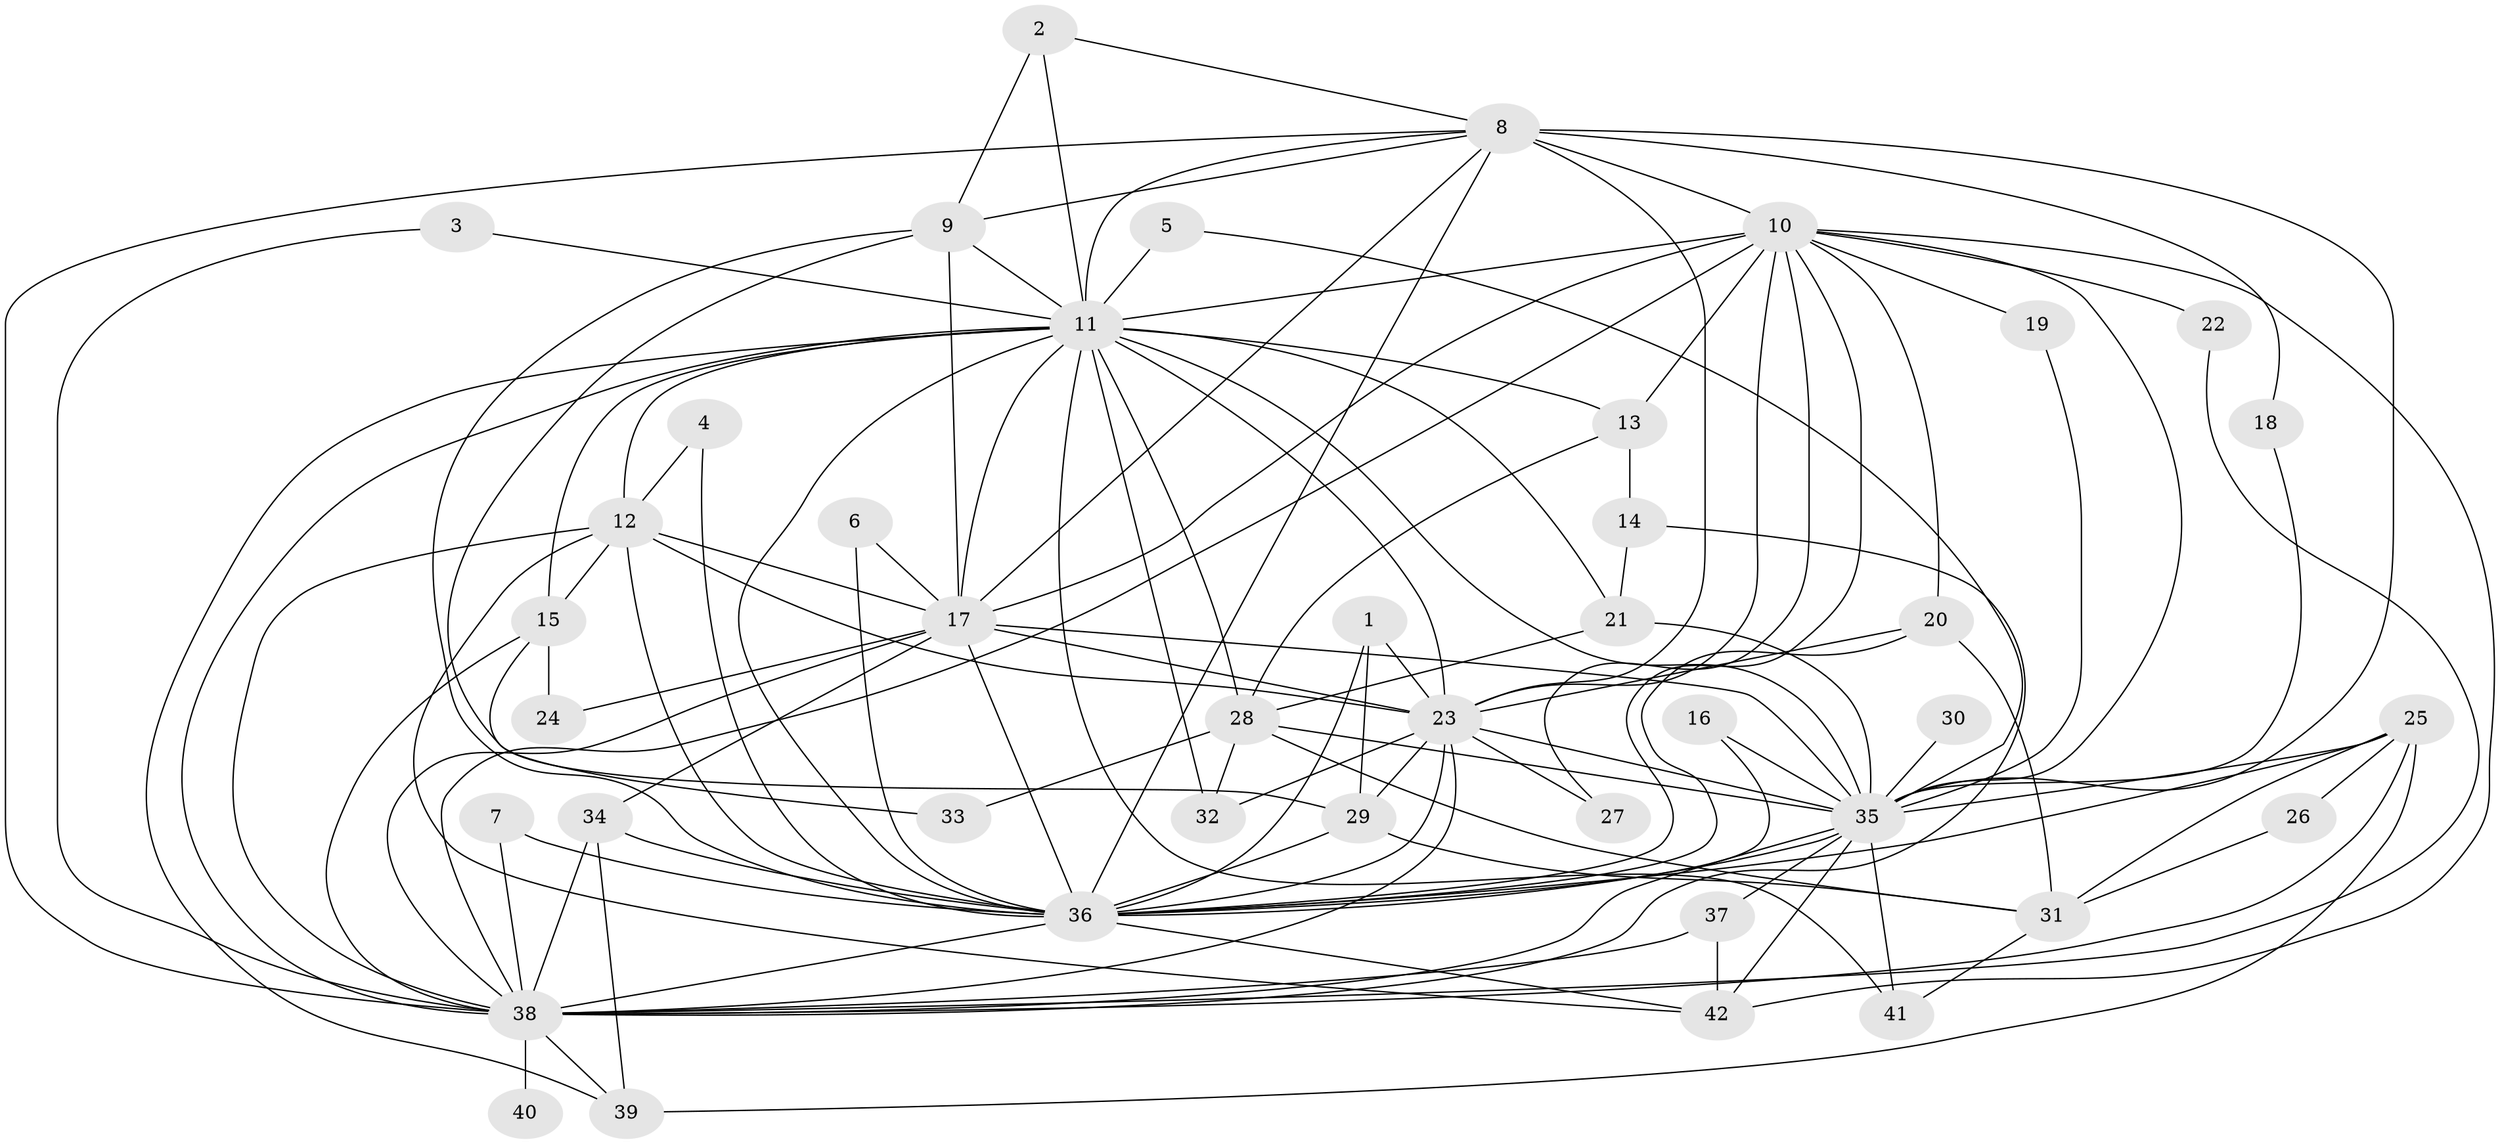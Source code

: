 // original degree distribution, {15: 0.023809523809523808, 11: 0.011904761904761904, 17: 0.023809523809523808, 14: 0.011904761904761904, 23: 0.011904761904761904, 16: 0.011904761904761904, 24: 0.011904761904761904, 22: 0.011904761904761904, 3: 0.2857142857142857, 4: 0.15476190476190477, 6: 0.023809523809523808, 2: 0.40476190476190477, 8: 0.011904761904761904}
// Generated by graph-tools (version 1.1) at 2025/49/03/09/25 03:49:29]
// undirected, 42 vertices, 118 edges
graph export_dot {
graph [start="1"]
  node [color=gray90,style=filled];
  1;
  2;
  3;
  4;
  5;
  6;
  7;
  8;
  9;
  10;
  11;
  12;
  13;
  14;
  15;
  16;
  17;
  18;
  19;
  20;
  21;
  22;
  23;
  24;
  25;
  26;
  27;
  28;
  29;
  30;
  31;
  32;
  33;
  34;
  35;
  36;
  37;
  38;
  39;
  40;
  41;
  42;
  1 -- 23 [weight=1.0];
  1 -- 29 [weight=1.0];
  1 -- 36 [weight=1.0];
  2 -- 8 [weight=1.0];
  2 -- 9 [weight=1.0];
  2 -- 11 [weight=1.0];
  3 -- 11 [weight=1.0];
  3 -- 38 [weight=1.0];
  4 -- 12 [weight=1.0];
  4 -- 36 [weight=1.0];
  5 -- 11 [weight=1.0];
  5 -- 35 [weight=1.0];
  6 -- 17 [weight=1.0];
  6 -- 36 [weight=1.0];
  7 -- 36 [weight=1.0];
  7 -- 38 [weight=1.0];
  8 -- 9 [weight=1.0];
  8 -- 10 [weight=2.0];
  8 -- 11 [weight=3.0];
  8 -- 17 [weight=1.0];
  8 -- 18 [weight=1.0];
  8 -- 23 [weight=2.0];
  8 -- 35 [weight=2.0];
  8 -- 36 [weight=2.0];
  8 -- 38 [weight=1.0];
  9 -- 11 [weight=1.0];
  9 -- 17 [weight=1.0];
  9 -- 29 [weight=1.0];
  9 -- 36 [weight=1.0];
  10 -- 11 [weight=3.0];
  10 -- 13 [weight=1.0];
  10 -- 17 [weight=1.0];
  10 -- 19 [weight=1.0];
  10 -- 20 [weight=1.0];
  10 -- 22 [weight=1.0];
  10 -- 23 [weight=1.0];
  10 -- 27 [weight=1.0];
  10 -- 35 [weight=1.0];
  10 -- 36 [weight=1.0];
  10 -- 38 [weight=1.0];
  10 -- 42 [weight=1.0];
  11 -- 12 [weight=1.0];
  11 -- 13 [weight=1.0];
  11 -- 15 [weight=2.0];
  11 -- 17 [weight=3.0];
  11 -- 21 [weight=1.0];
  11 -- 23 [weight=3.0];
  11 -- 28 [weight=2.0];
  11 -- 32 [weight=1.0];
  11 -- 35 [weight=3.0];
  11 -- 36 [weight=3.0];
  11 -- 38 [weight=3.0];
  11 -- 39 [weight=1.0];
  11 -- 41 [weight=1.0];
  12 -- 15 [weight=1.0];
  12 -- 17 [weight=1.0];
  12 -- 23 [weight=1.0];
  12 -- 36 [weight=1.0];
  12 -- 38 [weight=1.0];
  12 -- 42 [weight=1.0];
  13 -- 14 [weight=1.0];
  13 -- 28 [weight=1.0];
  14 -- 21 [weight=1.0];
  14 -- 38 [weight=1.0];
  15 -- 24 [weight=1.0];
  15 -- 33 [weight=1.0];
  15 -- 38 [weight=1.0];
  16 -- 35 [weight=1.0];
  16 -- 36 [weight=2.0];
  17 -- 23 [weight=1.0];
  17 -- 24 [weight=2.0];
  17 -- 34 [weight=1.0];
  17 -- 35 [weight=1.0];
  17 -- 36 [weight=1.0];
  17 -- 38 [weight=2.0];
  18 -- 35 [weight=1.0];
  19 -- 35 [weight=1.0];
  20 -- 23 [weight=1.0];
  20 -- 31 [weight=1.0];
  20 -- 36 [weight=1.0];
  21 -- 28 [weight=1.0];
  21 -- 35 [weight=1.0];
  22 -- 38 [weight=1.0];
  23 -- 27 [weight=1.0];
  23 -- 29 [weight=2.0];
  23 -- 32 [weight=1.0];
  23 -- 35 [weight=1.0];
  23 -- 36 [weight=1.0];
  23 -- 38 [weight=1.0];
  25 -- 26 [weight=1.0];
  25 -- 31 [weight=1.0];
  25 -- 35 [weight=1.0];
  25 -- 36 [weight=1.0];
  25 -- 38 [weight=2.0];
  25 -- 39 [weight=1.0];
  26 -- 31 [weight=1.0];
  28 -- 31 [weight=1.0];
  28 -- 32 [weight=2.0];
  28 -- 33 [weight=1.0];
  28 -- 35 [weight=1.0];
  29 -- 31 [weight=1.0];
  29 -- 36 [weight=2.0];
  30 -- 35 [weight=1.0];
  31 -- 41 [weight=1.0];
  34 -- 36 [weight=1.0];
  34 -- 38 [weight=1.0];
  34 -- 39 [weight=1.0];
  35 -- 36 [weight=1.0];
  35 -- 37 [weight=1.0];
  35 -- 38 [weight=1.0];
  35 -- 41 [weight=1.0];
  35 -- 42 [weight=1.0];
  36 -- 38 [weight=1.0];
  36 -- 42 [weight=1.0];
  37 -- 38 [weight=1.0];
  37 -- 42 [weight=1.0];
  38 -- 39 [weight=1.0];
  38 -- 40 [weight=1.0];
}
